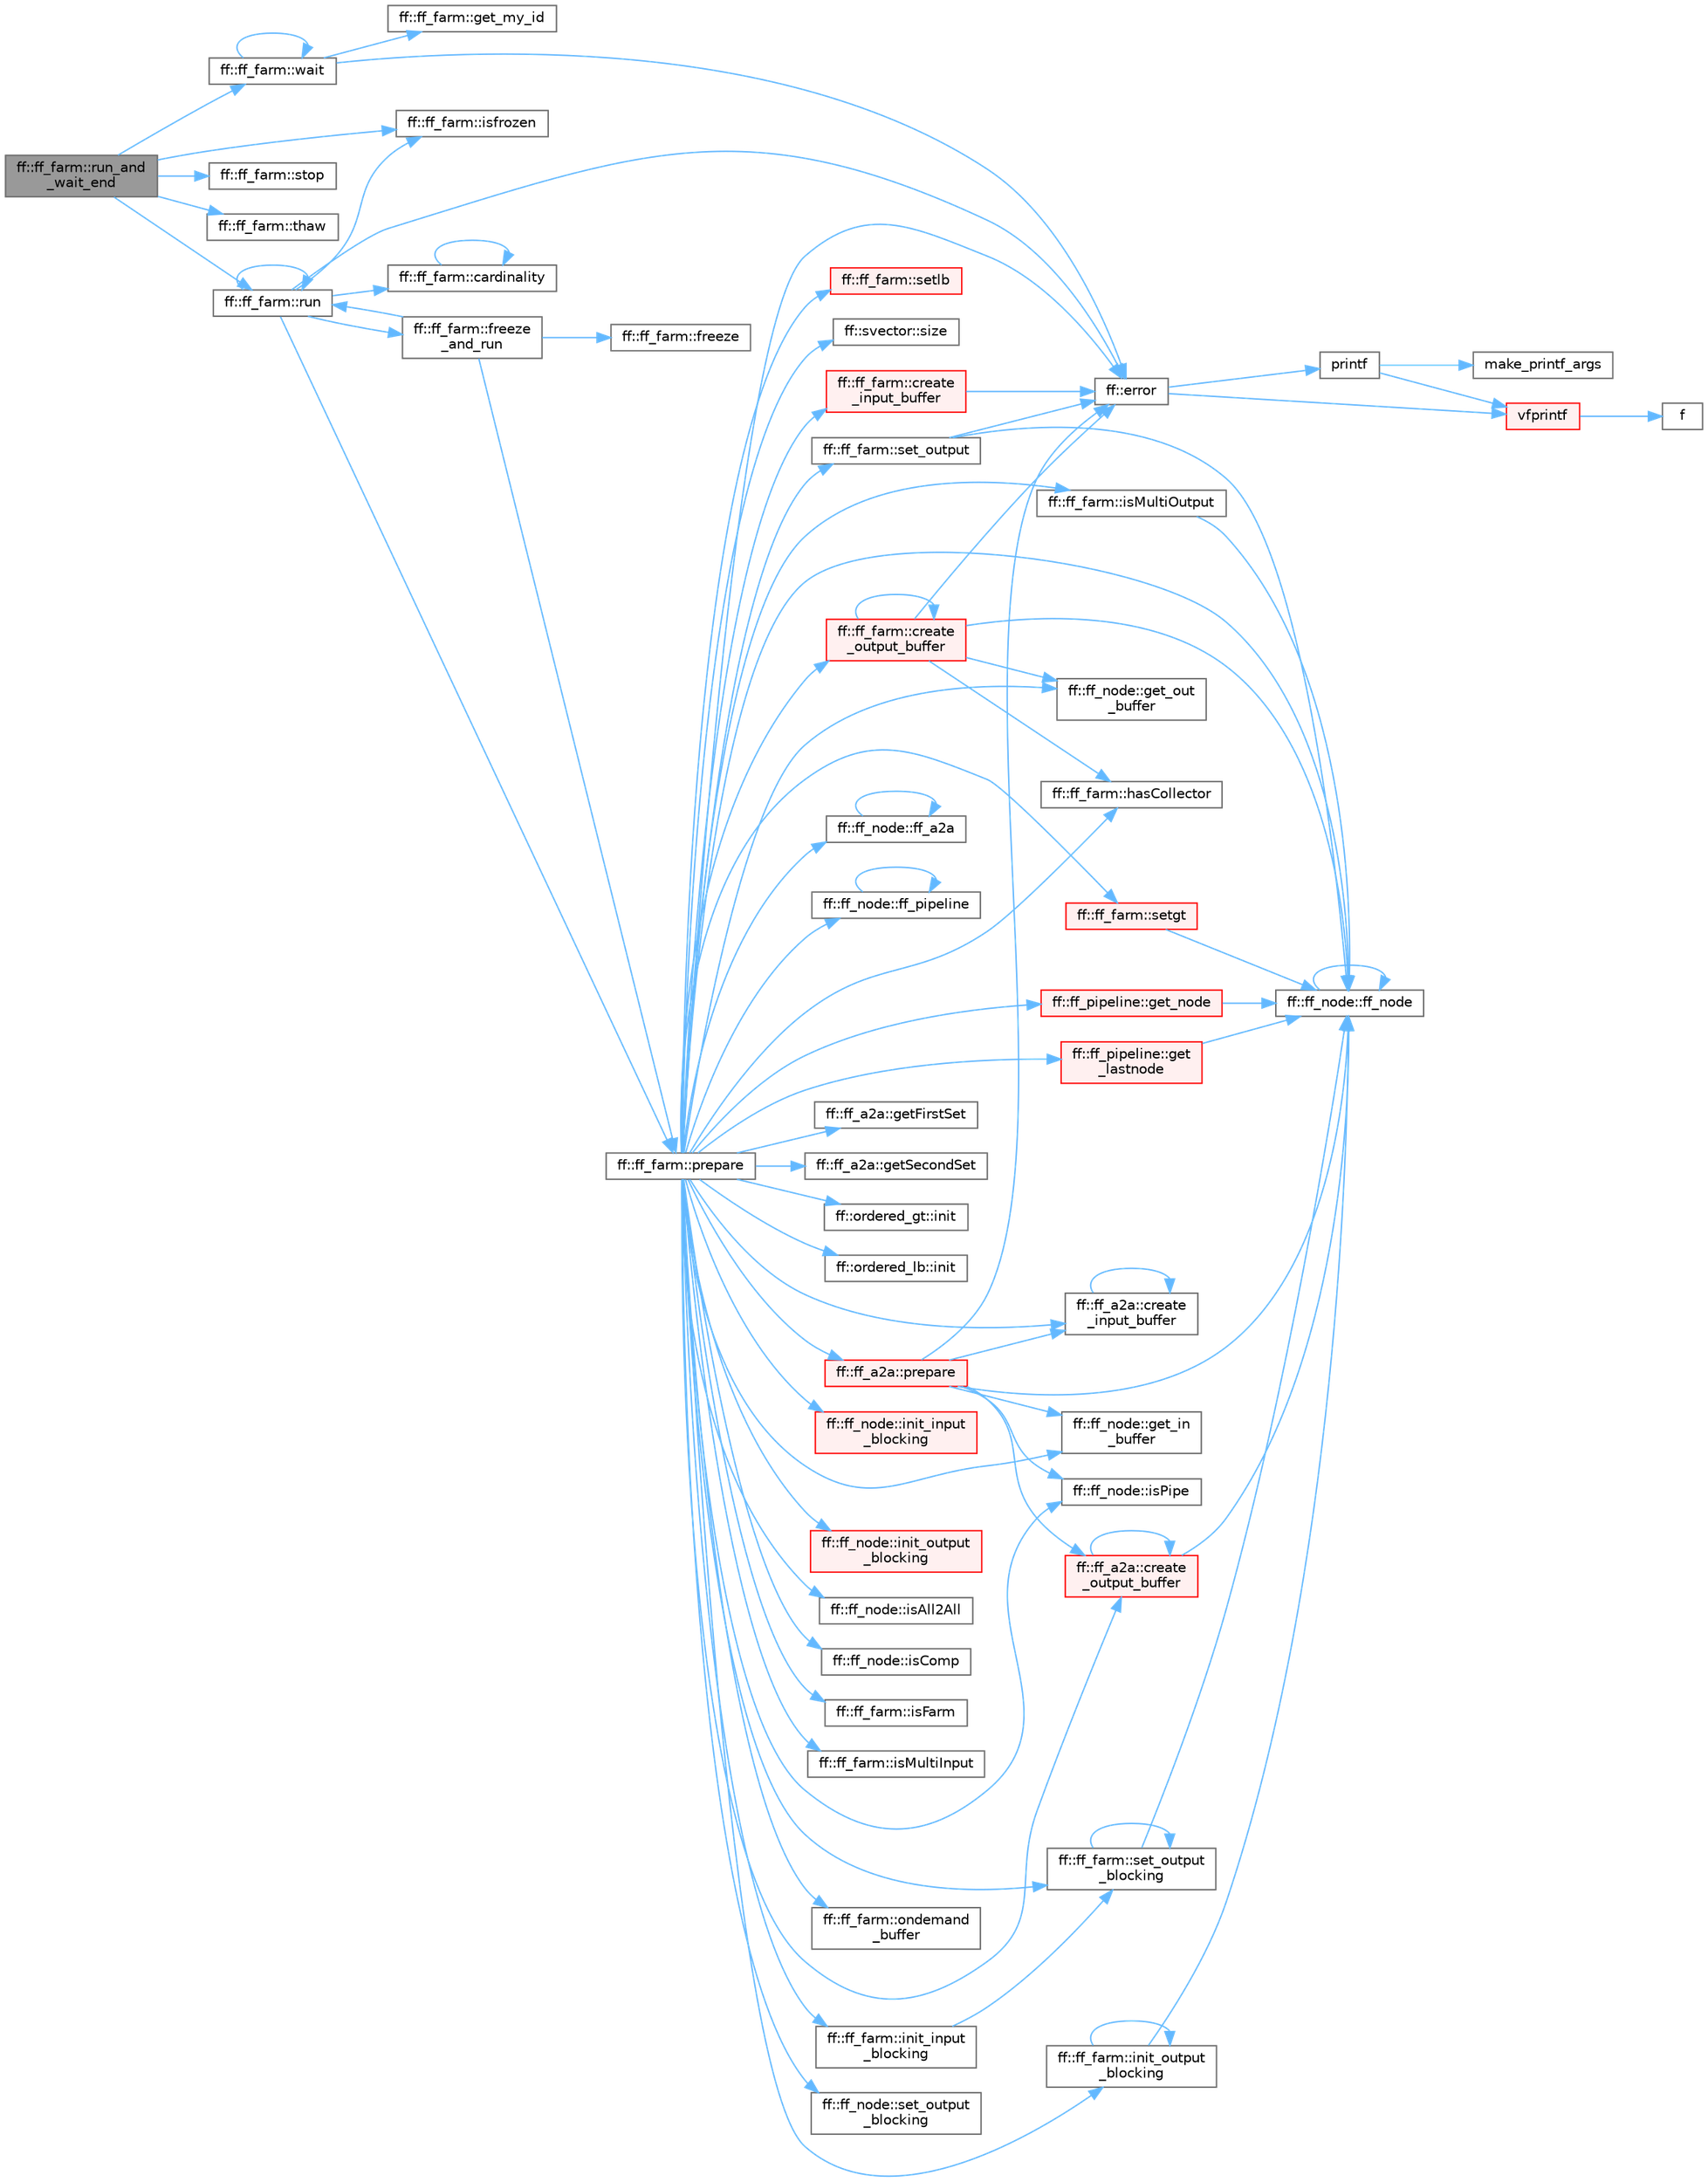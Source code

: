 digraph "ff::ff_farm::run_and_wait_end"
{
 // LATEX_PDF_SIZE
  bgcolor="transparent";
  edge [fontname=Helvetica,fontsize=10,labelfontname=Helvetica,labelfontsize=10];
  node [fontname=Helvetica,fontsize=10,shape=box,height=0.2,width=0.4];
  rankdir="LR";
  Node1 [id="Node000001",label="ff::ff_farm::run_and\l_wait_end",height=0.2,width=0.4,color="gray40", fillcolor="grey60", style="filled", fontcolor="black",tooltip="Executs the farm and wait for workers to complete"];
  Node1 -> Node2 [id="edge1_Node000001_Node000002",color="steelblue1",style="solid",tooltip=" "];
  Node2 [id="Node000002",label="ff::ff_farm::isfrozen",height=0.2,width=0.4,color="grey40", fillcolor="white", style="filled",URL="$classff_1_1ff__farm.html#ac4cac38412e36b2179a10e2a6116c7ac",tooltip="Checks if a ff_node is frozen"];
  Node1 -> Node3 [id="edge2_Node000001_Node000003",color="steelblue1",style="solid",tooltip=" "];
  Node3 [id="Node000003",label="ff::ff_farm::run",height=0.2,width=0.4,color="grey40", fillcolor="white", style="filled",URL="$classff_1_1ff__farm.html#a89ce87c93462adc209a3af4e3f2c5c23",tooltip="Execute the Farm"];
  Node3 -> Node4 [id="edge3_Node000003_Node000004",color="steelblue1",style="solid",tooltip=" "];
  Node4 [id="Node000004",label="ff::ff_farm::cardinality",height=0.2,width=0.4,color="grey40", fillcolor="white", style="filled",URL="$classff_1_1ff__farm.html#aadaff30ac3a0ec01d035f761705c9a30",tooltip=" "];
  Node4 -> Node4 [id="edge4_Node000004_Node000004",color="steelblue1",style="solid",tooltip=" "];
  Node3 -> Node5 [id="edge5_Node000003_Node000005",color="steelblue1",style="solid",tooltip=" "];
  Node5 [id="Node000005",label="ff::error",height=0.2,width=0.4,color="grey40", fillcolor="white", style="filled",URL="$namespaceff.html#a27d926d29b55e019eba5b70672301d82",tooltip=" "];
  Node5 -> Node6 [id="edge6_Node000005_Node000006",color="steelblue1",style="solid",tooltip=" "];
  Node6 [id="Node000006",label="printf",height=0.2,width=0.4,color="grey40", fillcolor="white", style="filled",URL="$printf_8h.html#aee3ed3a831f25f07e7be3919fff2203a",tooltip=" "];
  Node6 -> Node7 [id="edge7_Node000006_Node000007",color="steelblue1",style="solid",tooltip=" "];
  Node7 [id="Node000007",label="make_printf_args",height=0.2,width=0.4,color="grey40", fillcolor="white", style="filled",URL="$printf_8h.html#a27dcc0efcda04388971dbea3c875f122",tooltip=" "];
  Node6 -> Node8 [id="edge8_Node000006_Node000008",color="steelblue1",style="solid",tooltip=" "];
  Node8 [id="Node000008",label="vfprintf",height=0.2,width=0.4,color="red", fillcolor="#FFF0F0", style="filled",URL="$printf_8h.html#abb30aad964fc771fb52cf3ad88649df2",tooltip=" "];
  Node8 -> Node9 [id="edge9_Node000008_Node000009",color="steelblue1",style="solid",tooltip=" "];
  Node9 [id="Node000009",label="f",height=0.2,width=0.4,color="grey40", fillcolor="white", style="filled",URL="$cxx11__tensor__map_8cpp.html#a7f507fea02198f6cb81c86640c7b1a4e",tooltip=" "];
  Node5 -> Node8 [id="edge10_Node000005_Node000008",color="steelblue1",style="solid",tooltip=" "];
  Node3 -> Node37 [id="edge11_Node000003_Node000037",color="steelblue1",style="solid",tooltip=" "];
  Node37 [id="Node000037",label="ff::ff_farm::freeze\l_and_run",height=0.2,width=0.4,color="grey40", fillcolor="white", style="filled",URL="$classff_1_1ff__farm.html#a0b1523176227c56bb06414219dc17df9",tooltip="Suspend (freeze) the ff_node and run it"];
  Node37 -> Node38 [id="edge12_Node000037_Node000038",color="steelblue1",style="solid",tooltip=" "];
  Node38 [id="Node000038",label="ff::ff_farm::freeze",height=0.2,width=0.4,color="grey40", fillcolor="white", style="filled",URL="$classff_1_1ff__farm.html#a24d0cd9aa197dd2c89859f036373b238",tooltip="Freeze (suspend) a ff_node"];
  Node37 -> Node39 [id="edge13_Node000037_Node000039",color="steelblue1",style="solid",tooltip=" "];
  Node39 [id="Node000039",label="ff::ff_farm::prepare",height=0.2,width=0.4,color="grey40", fillcolor="white", style="filled",URL="$classff_1_1ff__farm.html#a848992cce0933404c983529a57ef323b",tooltip=" "];
  Node39 -> Node40 [id="edge14_Node000039_Node000040",color="steelblue1",style="solid",tooltip=" "];
  Node40 [id="Node000040",label="ff::ff_a2a::create\l_input_buffer",height=0.2,width=0.4,color="grey40", fillcolor="white", style="filled",URL="$classff_1_1ff__a2a.html#acfa93ebe15d0294127628e2696f950dc",tooltip="Creates the input channel"];
  Node40 -> Node40 [id="edge15_Node000040_Node000040",color="steelblue1",style="solid",tooltip=" "];
  Node39 -> Node41 [id="edge16_Node000039_Node000041",color="steelblue1",style="solid",tooltip=" "];
  Node41 [id="Node000041",label="ff::ff_farm::create\l_input_buffer",height=0.2,width=0.4,color="red", fillcolor="#FFF0F0", style="filled",URL="$classff_1_1ff__farm.html#aa9110a6e4a29c680ec9e9749083473f8",tooltip="Creates the input buffer for the emitter node"];
  Node41 -> Node5 [id="edge17_Node000041_Node000005",color="steelblue1",style="solid",tooltip=" "];
  Node39 -> Node43 [id="edge18_Node000039_Node000043",color="steelblue1",style="solid",tooltip=" "];
  Node43 [id="Node000043",label="ff::ff_a2a::create\l_output_buffer",height=0.2,width=0.4,color="red", fillcolor="#FFF0F0", style="filled",URL="$classff_1_1ff__a2a.html#a02634595cbaef2a830dcef756f0d39b4",tooltip="Creates the output channel"];
  Node43 -> Node43 [id="edge19_Node000043_Node000043",color="steelblue1",style="solid",tooltip=" "];
  Node43 -> Node44 [id="edge20_Node000043_Node000044",color="steelblue1",style="solid",tooltip=" "];
  Node44 [id="Node000044",label="ff::ff_node::ff_node",height=0.2,width=0.4,color="grey40", fillcolor="white", style="filled",URL="$classff_1_1ff__node.html#a53ab8b2244539766bdea3eb65cb04f9b",tooltip=" "];
  Node44 -> Node44 [id="edge21_Node000044_Node000044",color="steelblue1",style="solid",tooltip=" "];
  Node39 -> Node47 [id="edge22_Node000039_Node000047",color="steelblue1",style="solid",tooltip=" "];
  Node47 [id="Node000047",label="ff::ff_farm::create\l_output_buffer",height=0.2,width=0.4,color="red", fillcolor="#FFF0F0", style="filled",URL="$classff_1_1ff__farm.html#ae103f480a8fd1b62d697c50452ae035e",tooltip="Creates the output channel"];
  Node47 -> Node47 [id="edge23_Node000047_Node000047",color="steelblue1",style="solid",tooltip=" "];
  Node47 -> Node5 [id="edge24_Node000047_Node000005",color="steelblue1",style="solid",tooltip=" "];
  Node47 -> Node44 [id="edge25_Node000047_Node000044",color="steelblue1",style="solid",tooltip=" "];
  Node47 -> Node49 [id="edge26_Node000047_Node000049",color="steelblue1",style="solid",tooltip=" "];
  Node49 [id="Node000049",label="ff::ff_node::get_out\l_buffer",height=0.2,width=0.4,color="grey40", fillcolor="white", style="filled",URL="$classff_1_1ff__node.html#a334096bd901d8b6c2ae2d73877846ff0",tooltip="Gets pointer to the output channel"];
  Node47 -> Node50 [id="edge27_Node000047_Node000050",color="steelblue1",style="solid",tooltip=" "];
  Node50 [id="Node000050",label="ff::ff_farm::hasCollector",height=0.2,width=0.4,color="grey40", fillcolor="white", style="filled",URL="$classff_1_1ff__farm.html#a5c5dc54cb6a91caacf2d316f5c3a19ad",tooltip=" "];
  Node39 -> Node5 [id="edge28_Node000039_Node000005",color="steelblue1",style="solid",tooltip=" "];
  Node39 -> Node51 [id="edge29_Node000039_Node000051",color="steelblue1",style="solid",tooltip=" "];
  Node51 [id="Node000051",label="ff::ff_node::ff_a2a",height=0.2,width=0.4,color="grey40", fillcolor="white", style="filled",URL="$classff_1_1ff__node.html#a7542a58b0efa58291c12d2926c2a78d4",tooltip=" "];
  Node51 -> Node51 [id="edge30_Node000051_Node000051",color="steelblue1",style="solid",tooltip=" "];
  Node39 -> Node44 [id="edge31_Node000039_Node000044",color="steelblue1",style="solid",tooltip=" "];
  Node39 -> Node52 [id="edge32_Node000039_Node000052",color="steelblue1",style="solid",tooltip=" "];
  Node52 [id="Node000052",label="ff::ff_node::ff_pipeline",height=0.2,width=0.4,color="grey40", fillcolor="white", style="filled",URL="$classff_1_1ff__node.html#a3f36c1cb1d96150c90c517c1cae31d7e",tooltip=" "];
  Node52 -> Node52 [id="edge33_Node000052_Node000052",color="steelblue1",style="solid",tooltip=" "];
  Node39 -> Node53 [id="edge34_Node000039_Node000053",color="steelblue1",style="solid",tooltip=" "];
  Node53 [id="Node000053",label="ff::ff_node::get_in\l_buffer",height=0.2,width=0.4,color="grey40", fillcolor="white", style="filled",URL="$classff_1_1ff__node.html#adfa6f2bc22637590349e94ecb9b3c8eb",tooltip="Gets input channel"];
  Node39 -> Node54 [id="edge35_Node000039_Node000054",color="steelblue1",style="solid",tooltip=" "];
  Node54 [id="Node000054",label="ff::ff_pipeline::get\l_lastnode",height=0.2,width=0.4,color="red", fillcolor="#FFF0F0", style="filled",URL="$classff_1_1ff__pipeline.html#a31b7be04692e62622384586cb48f777a",tooltip="returns the last stage of the pipeline recursively."];
  Node54 -> Node44 [id="edge36_Node000054_Node000044",color="steelblue1",style="solid",tooltip=" "];
  Node39 -> Node57 [id="edge37_Node000039_Node000057",color="steelblue1",style="solid",tooltip=" "];
  Node57 [id="Node000057",label="ff::ff_pipeline::get_node",height=0.2,width=0.4,color="red", fillcolor="#FFF0F0", style="filled",URL="$classff_1_1ff__pipeline.html#aeb7333c888ddf66d2db7eafa116a078e",tooltip="returns the stage i of the pipeline. If the stage is a pipeline the function is called recursively ex..."];
  Node57 -> Node44 [id="edge38_Node000057_Node000044",color="steelblue1",style="solid",tooltip=" "];
  Node39 -> Node49 [id="edge39_Node000039_Node000049",color="steelblue1",style="solid",tooltip=" "];
  Node39 -> Node58 [id="edge40_Node000039_Node000058",color="steelblue1",style="solid",tooltip=" "];
  Node58 [id="Node000058",label="ff::ff_a2a::getFirstSet",height=0.2,width=0.4,color="grey40", fillcolor="white", style="filled",URL="$classff_1_1ff__a2a.html#aab5b0ed53d04a6ae56fcc801f7f7ce7c",tooltip=" "];
  Node39 -> Node59 [id="edge41_Node000039_Node000059",color="steelblue1",style="solid",tooltip=" "];
  Node59 [id="Node000059",label="ff::ff_a2a::getSecondSet",height=0.2,width=0.4,color="grey40", fillcolor="white", style="filled",URL="$classff_1_1ff__a2a.html#a15e634b23e08ae53f1d5296cae30fb9d",tooltip=" "];
  Node39 -> Node50 [id="edge42_Node000039_Node000050",color="steelblue1",style="solid",tooltip=" "];
  Node39 -> Node60 [id="edge43_Node000039_Node000060",color="steelblue1",style="solid",tooltip=" "];
  Node60 [id="Node000060",label="ff::ordered_gt::init",height=0.2,width=0.4,color="grey40", fillcolor="white", style="filled",URL="$structff_1_1ordered__gt.html#adacec17f55ddc91a6fad678bb51d7df1",tooltip=" "];
  Node39 -> Node61 [id="edge44_Node000039_Node000061",color="steelblue1",style="solid",tooltip=" "];
  Node61 [id="Node000061",label="ff::ordered_lb::init",height=0.2,width=0.4,color="grey40", fillcolor="white", style="filled",URL="$structff_1_1ordered__lb.html#a59740834975bd878679e986ac67e7aab",tooltip=" "];
  Node39 -> Node62 [id="edge45_Node000039_Node000062",color="steelblue1",style="solid",tooltip=" "];
  Node62 [id="Node000062",label="ff::ff_farm::init_input\l_blocking",height=0.2,width=0.4,color="grey40", fillcolor="white", style="filled",URL="$classff_1_1ff__farm.html#afbe820f62fc8f1a713800390f601f88a",tooltip=" "];
  Node62 -> Node63 [id="edge46_Node000062_Node000063",color="steelblue1",style="solid",tooltip=" "];
  Node63 [id="Node000063",label="ff::ff_farm::set_output\l_blocking",height=0.2,width=0.4,color="grey40", fillcolor="white", style="filled",URL="$classff_1_1ff__farm.html#a5f4a4c70d2bbbcdb6081a36cdfb97e0e",tooltip=" "];
  Node63 -> Node44 [id="edge47_Node000063_Node000044",color="steelblue1",style="solid",tooltip=" "];
  Node63 -> Node63 [id="edge48_Node000063_Node000063",color="steelblue1",style="solid",tooltip=" "];
  Node39 -> Node64 [id="edge49_Node000039_Node000064",color="steelblue1",style="solid",tooltip=" "];
  Node64 [id="Node000064",label="ff::ff_node::init_input\l_blocking",height=0.2,width=0.4,color="red", fillcolor="#FFF0F0", style="filled",URL="$classff_1_1ff__node.html#aab934f40b0c6129cc45d95fb085f8024",tooltip=" "];
  Node39 -> Node67 [id="edge50_Node000039_Node000067",color="steelblue1",style="solid",tooltip=" "];
  Node67 [id="Node000067",label="ff::ff_farm::init_output\l_blocking",height=0.2,width=0.4,color="grey40", fillcolor="white", style="filled",URL="$classff_1_1ff__farm.html#ac1f68c3934cd7ace4e4285804d57e948",tooltip=" "];
  Node67 -> Node44 [id="edge51_Node000067_Node000044",color="steelblue1",style="solid",tooltip=" "];
  Node67 -> Node67 [id="edge52_Node000067_Node000067",color="steelblue1",style="solid",tooltip=" "];
  Node39 -> Node68 [id="edge53_Node000039_Node000068",color="steelblue1",style="solid",tooltip=" "];
  Node68 [id="Node000068",label="ff::ff_node::init_output\l_blocking",height=0.2,width=0.4,color="red", fillcolor="#FFF0F0", style="filled",URL="$classff_1_1ff__node.html#a2d686a96eb183cf5b8fc2969b12e0a09",tooltip=" "];
  Node39 -> Node69 [id="edge54_Node000039_Node000069",color="steelblue1",style="solid",tooltip=" "];
  Node69 [id="Node000069",label="ff::ff_node::isAll2All",height=0.2,width=0.4,color="grey40", fillcolor="white", style="filled",URL="$classff_1_1ff__node.html#ac8e132cbcab68af6a4ca13bbcccd62f3",tooltip=" "];
  Node39 -> Node70 [id="edge55_Node000039_Node000070",color="steelblue1",style="solid",tooltip=" "];
  Node70 [id="Node000070",label="ff::ff_node::isComp",height=0.2,width=0.4,color="grey40", fillcolor="white", style="filled",URL="$classff_1_1ff__node.html#a96dcc6dd5c2dd5d783959aa45c44b087",tooltip=" "];
  Node39 -> Node71 [id="edge56_Node000039_Node000071",color="steelblue1",style="solid",tooltip=" "];
  Node71 [id="Node000071",label="ff::ff_farm::isFarm",height=0.2,width=0.4,color="grey40", fillcolor="white", style="filled",URL="$classff_1_1ff__farm.html#a431edc561638fb362e3c462b0e9ab500",tooltip=" "];
  Node39 -> Node72 [id="edge57_Node000039_Node000072",color="steelblue1",style="solid",tooltip=" "];
  Node72 [id="Node000072",label="ff::ff_farm::isMultiInput",height=0.2,width=0.4,color="grey40", fillcolor="white", style="filled",URL="$classff_1_1ff__farm.html#a1773ee1697f8f1a45096dafb5ffcd8de",tooltip=" "];
  Node39 -> Node73 [id="edge58_Node000039_Node000073",color="steelblue1",style="solid",tooltip=" "];
  Node73 [id="Node000073",label="ff::ff_farm::isMultiOutput",height=0.2,width=0.4,color="grey40", fillcolor="white", style="filled",URL="$classff_1_1ff__farm.html#ac9df391522afe1909fcc685506e940d6",tooltip=" "];
  Node73 -> Node44 [id="edge59_Node000073_Node000044",color="steelblue1",style="solid",tooltip=" "];
  Node39 -> Node74 [id="edge60_Node000039_Node000074",color="steelblue1",style="solid",tooltip=" "];
  Node74 [id="Node000074",label="ff::ff_node::isPipe",height=0.2,width=0.4,color="grey40", fillcolor="white", style="filled",URL="$classff_1_1ff__node.html#af6f2c022154421e2908065194b3cc75e",tooltip=" "];
  Node39 -> Node75 [id="edge61_Node000039_Node000075",color="steelblue1",style="solid",tooltip=" "];
  Node75 [id="Node000075",label="ff::ff_farm::ondemand\l_buffer",height=0.2,width=0.4,color="grey40", fillcolor="white", style="filled",URL="$classff_1_1ff__farm.html#a9f977a79be588062b5065282e343b7bf",tooltip=" "];
  Node39 -> Node76 [id="edge62_Node000039_Node000076",color="steelblue1",style="solid",tooltip=" "];
  Node76 [id="Node000076",label="ff::ff_a2a::prepare",height=0.2,width=0.4,color="red", fillcolor="#FFF0F0", style="filled",URL="$classff_1_1ff__a2a.html#ae6f7554a55e15bb9ee506599fd0b8275",tooltip=" "];
  Node76 -> Node40 [id="edge63_Node000076_Node000040",color="steelblue1",style="solid",tooltip=" "];
  Node76 -> Node43 [id="edge64_Node000076_Node000043",color="steelblue1",style="solid",tooltip=" "];
  Node76 -> Node5 [id="edge65_Node000076_Node000005",color="steelblue1",style="solid",tooltip=" "];
  Node76 -> Node44 [id="edge66_Node000076_Node000044",color="steelblue1",style="solid",tooltip=" "];
  Node76 -> Node53 [id="edge67_Node000076_Node000053",color="steelblue1",style="solid",tooltip=" "];
  Node76 -> Node74 [id="edge68_Node000076_Node000074",color="steelblue1",style="solid",tooltip=" "];
  Node39 -> Node94 [id="edge69_Node000039_Node000094",color="steelblue1",style="solid",tooltip=" "];
  Node94 [id="Node000094",label="ff::ff_farm::set_output",height=0.2,width=0.4,color="grey40", fillcolor="white", style="filled",URL="$classff_1_1ff__farm.html#adf17c22366b2e7bf3bd17fe53961f9c4",tooltip=" "];
  Node94 -> Node5 [id="edge70_Node000094_Node000005",color="steelblue1",style="solid",tooltip=" "];
  Node94 -> Node44 [id="edge71_Node000094_Node000044",color="steelblue1",style="solid",tooltip=" "];
  Node39 -> Node63 [id="edge72_Node000039_Node000063",color="steelblue1",style="solid",tooltip=" "];
  Node39 -> Node95 [id="edge73_Node000039_Node000095",color="steelblue1",style="solid",tooltip=" "];
  Node95 [id="Node000095",label="ff::ff_node::set_output\l_blocking",height=0.2,width=0.4,color="grey40", fillcolor="white", style="filled",URL="$classff_1_1ff__node.html#a84ae02b065e080db75da2c63183e2865",tooltip=" "];
  Node39 -> Node96 [id="edge74_Node000039_Node000096",color="steelblue1",style="solid",tooltip=" "];
  Node96 [id="Node000096",label="ff::ff_farm::setgt",height=0.2,width=0.4,color="red", fillcolor="#FFF0F0", style="filled",URL="$classff_1_1ff__farm.html#a6abf216fac9a398d5176ff6b90b8d792",tooltip=" "];
  Node96 -> Node44 [id="edge75_Node000096_Node000044",color="steelblue1",style="solid",tooltip=" "];
  Node39 -> Node98 [id="edge76_Node000039_Node000098",color="steelblue1",style="solid",tooltip=" "];
  Node98 [id="Node000098",label="ff::ff_farm::setlb",height=0.2,width=0.4,color="red", fillcolor="#FFF0F0", style="filled",URL="$classff_1_1ff__farm.html#a3068153fc80df8e02564c157b2f783c4",tooltip=" "];
  Node39 -> Node100 [id="edge77_Node000039_Node000100",color="steelblue1",style="solid",tooltip=" "];
  Node100 [id="Node000100",label="ff::svector::size",height=0.2,width=0.4,color="grey40", fillcolor="white", style="filled",URL="$classff_1_1svector.html#a29125256281f793b0808ecfae6ea68ec",tooltip=" "];
  Node37 -> Node3 [id="edge78_Node000037_Node000003",color="steelblue1",style="solid",tooltip=" "];
  Node3 -> Node2 [id="edge79_Node000003_Node000002",color="steelblue1",style="solid",tooltip=" "];
  Node3 -> Node39 [id="edge80_Node000003_Node000039",color="steelblue1",style="solid",tooltip=" "];
  Node3 -> Node3 [id="edge81_Node000003_Node000003",color="steelblue1",style="solid",tooltip=" "];
  Node1 -> Node101 [id="edge82_Node000001_Node000101",color="steelblue1",style="solid",tooltip=" "];
  Node101 [id="Node000101",label="ff::ff_farm::stop",height=0.2,width=0.4,color="grey40", fillcolor="white", style="filled",URL="$classff_1_1ff__farm.html#a2c7d4b190bed5cd9d9758a99393a72e1",tooltip=" "];
  Node1 -> Node102 [id="edge83_Node000001_Node000102",color="steelblue1",style="solid",tooltip=" "];
  Node102 [id="Node000102",label="ff::ff_farm::thaw",height=0.2,width=0.4,color="grey40", fillcolor="white", style="filled",URL="$classff_1_1ff__farm.html#a9bbfc237fe87820d0f6fcf4b102e7e2e",tooltip="Thaw (resume) a ff_node"];
  Node1 -> Node103 [id="edge84_Node000001_Node000103",color="steelblue1",style="solid",tooltip=" "];
  Node103 [id="Node000103",label="ff::ff_farm::wait",height=0.2,width=0.4,color="grey40", fillcolor="white", style="filled",URL="$classff_1_1ff__farm.html#aecfdf624552b6d156de35fb5db36604c",tooltip="Puts the thread in waiting state"];
  Node103 -> Node5 [id="edge85_Node000103_Node000005",color="steelblue1",style="solid",tooltip=" "];
  Node103 -> Node104 [id="edge86_Node000103_Node000104",color="steelblue1",style="solid",tooltip=" "];
  Node104 [id="Node000104",label="ff::ff_farm::get_my_id",height=0.2,width=0.4,color="grey40", fillcolor="white", style="filled",URL="$classff_1_1ff__farm.html#ac739b3832fc7ca13c318af7b97f20068",tooltip="Returns the identifier of the node (not unique)"];
  Node103 -> Node103 [id="edge87_Node000103_Node000103",color="steelblue1",style="solid",tooltip=" "];
}
